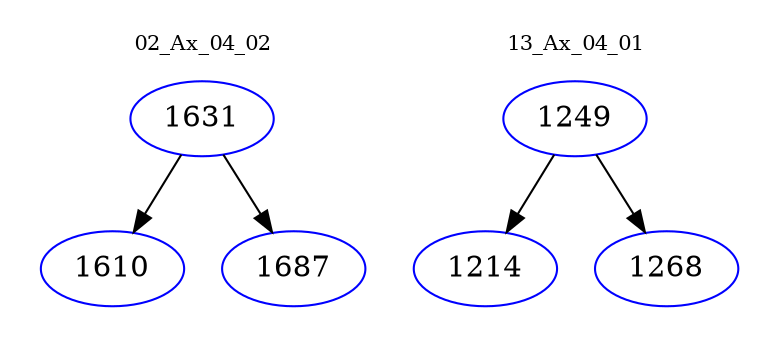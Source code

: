 digraph{
subgraph cluster_0 {
color = white
label = "02_Ax_04_02";
fontsize=10;
T0_1631 [label="1631", color="blue"]
T0_1631 -> T0_1610 [color="black"]
T0_1610 [label="1610", color="blue"]
T0_1631 -> T0_1687 [color="black"]
T0_1687 [label="1687", color="blue"]
}
subgraph cluster_1 {
color = white
label = "13_Ax_04_01";
fontsize=10;
T1_1249 [label="1249", color="blue"]
T1_1249 -> T1_1214 [color="black"]
T1_1214 [label="1214", color="blue"]
T1_1249 -> T1_1268 [color="black"]
T1_1268 [label="1268", color="blue"]
}
}
